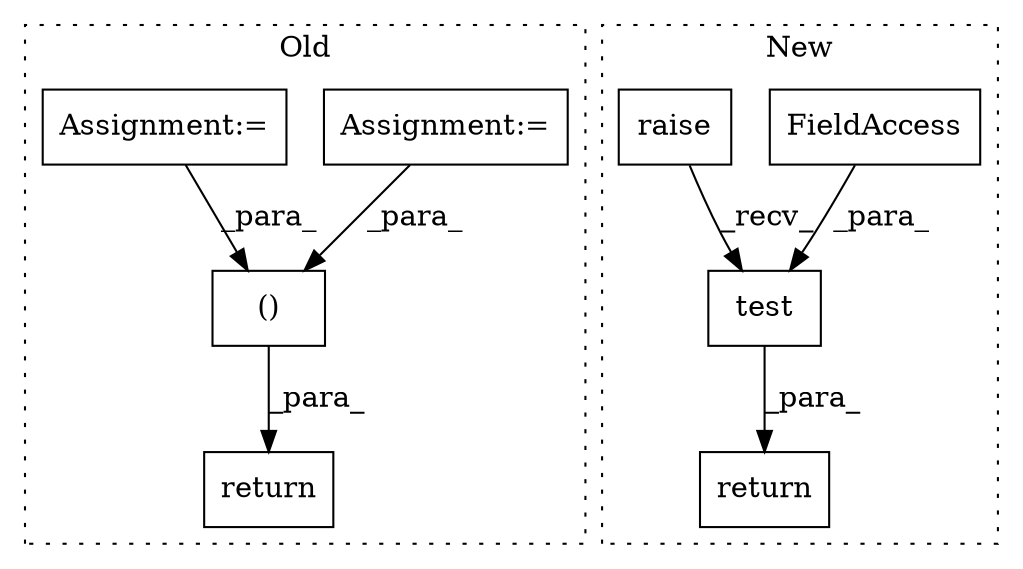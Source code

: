 digraph G {
subgraph cluster0 {
1 [label="return" a="41" s="826" l="12" shape="box"];
4 [label="Assignment:=" a="7" s="659" l="8" shape="box"];
6 [label="Assignment:=" a="7" s="792" l="1" shape="box"];
7 [label="()" a="106" s="838" l="25" shape="box"];
label = "Old";
style="dotted";
}
subgraph cluster1 {
2 [label="test" a="32" s="1129,1147" l="5,1" shape="box"];
3 [label="FieldAccess" a="22" s="1141" l="6" shape="box"];
5 [label="return" a="41" s="1114" l="7" shape="box"];
8 [label="raise" a="32" s="1121" l="7" shape="box"];
label = "New";
style="dotted";
}
2 -> 5 [label="_para_"];
3 -> 2 [label="_para_"];
4 -> 7 [label="_para_"];
6 -> 7 [label="_para_"];
7 -> 1 [label="_para_"];
8 -> 2 [label="_recv_"];
}